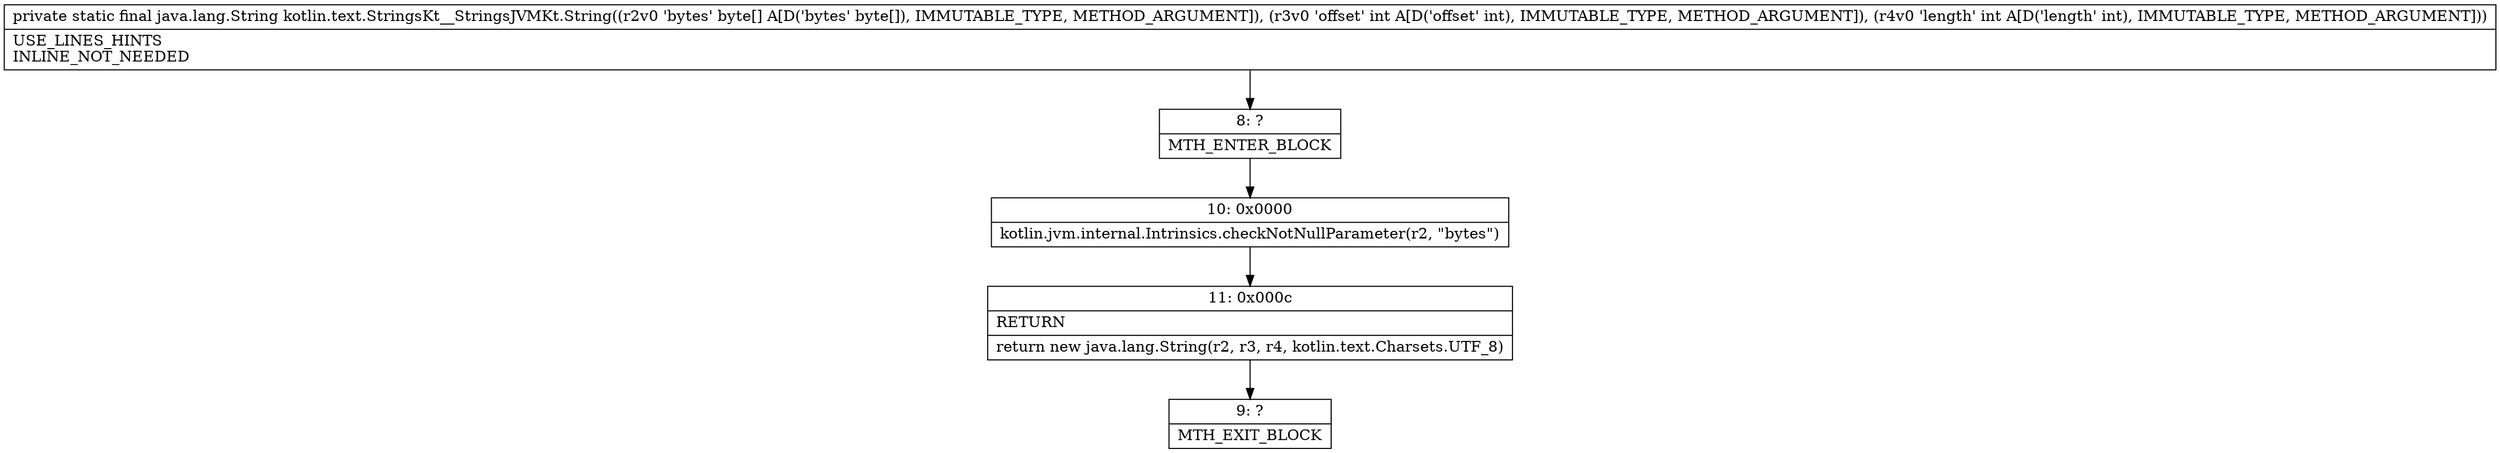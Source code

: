 digraph "CFG forkotlin.text.StringsKt__StringsJVMKt.String([BII)Ljava\/lang\/String;" {
Node_8 [shape=record,label="{8\:\ ?|MTH_ENTER_BLOCK\l}"];
Node_10 [shape=record,label="{10\:\ 0x0000|kotlin.jvm.internal.Intrinsics.checkNotNullParameter(r2, \"bytes\")\l}"];
Node_11 [shape=record,label="{11\:\ 0x000c|RETURN\l|return new java.lang.String(r2, r3, r4, kotlin.text.Charsets.UTF_8)\l}"];
Node_9 [shape=record,label="{9\:\ ?|MTH_EXIT_BLOCK\l}"];
MethodNode[shape=record,label="{private static final java.lang.String kotlin.text.StringsKt__StringsJVMKt.String((r2v0 'bytes' byte[] A[D('bytes' byte[]), IMMUTABLE_TYPE, METHOD_ARGUMENT]), (r3v0 'offset' int A[D('offset' int), IMMUTABLE_TYPE, METHOD_ARGUMENT]), (r4v0 'length' int A[D('length' int), IMMUTABLE_TYPE, METHOD_ARGUMENT]))  | USE_LINES_HINTS\lINLINE_NOT_NEEDED\l}"];
MethodNode -> Node_8;Node_8 -> Node_10;
Node_10 -> Node_11;
Node_11 -> Node_9;
}

